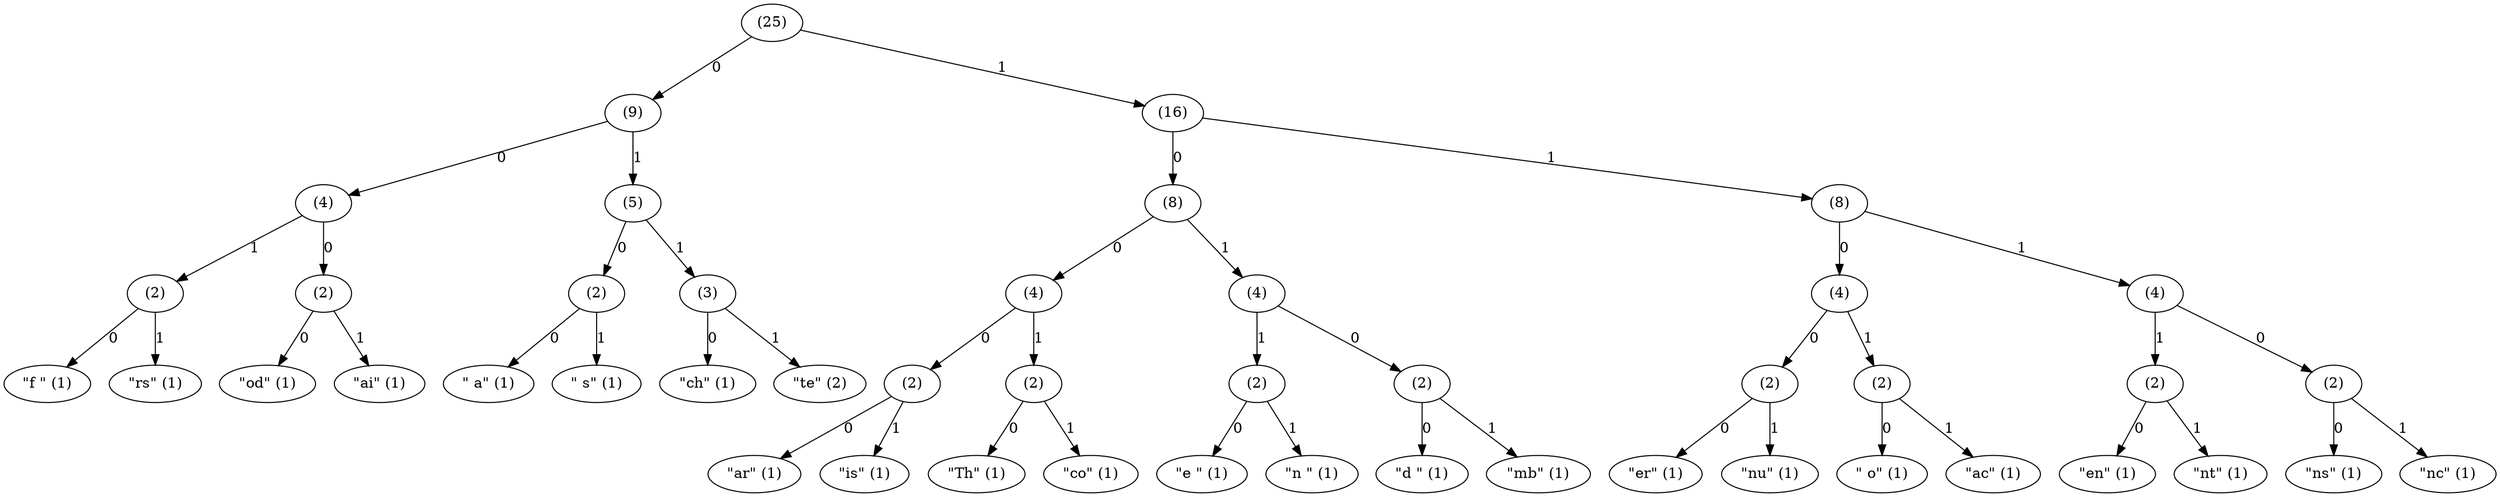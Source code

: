 # Input has 1 extra trailing bytes: 0x2e
digraph {
  leaf_0x2061 [label="\" a\" (1)"];
  leaf_0x2073 [label="\" s\" (1)"];
  internal_0 -> leaf_0x2061 [label="0"];
  internal_0 -> leaf_0x2073 [label="1"];
  leaf_0x6172 [label="\"ar\" (1)"];
  leaf_0x6973 [label="\"is\" (1)"];
  internal_1 -> leaf_0x6172 [label="0"];
  internal_1 -> leaf_0x6973 [label="1"];
  leaf_0x6620 [label="\"f \" (1)"];
  leaf_0x7273 [label="\"rs\" (1)"];
  internal_2 -> leaf_0x6620 [label="0"];
  internal_2 -> leaf_0x7273 [label="1"];
  leaf_0x6f64 [label="\"od\" (1)"];
  leaf_0x6169 [label="\"ai\" (1)"];
  internal_3 -> leaf_0x6f64 [label="0"];
  internal_3 -> leaf_0x6169 [label="1"];
  leaf_0x6572 [label="\"er\" (1)"];
  leaf_0x6e75 [label="\"nu\" (1)"];
  internal_4 -> leaf_0x6572 [label="0"];
  internal_4 -> leaf_0x6e75 [label="1"];
  leaf_0x656e [label="\"en\" (1)"];
  leaf_0x6e74 [label="\"nt\" (1)"];
  internal_5 -> leaf_0x656e [label="0"];
  internal_5 -> leaf_0x6e74 [label="1"];
  leaf_0x6e73 [label="\"ns\" (1)"];
  leaf_0x6e63 [label="\"nc\" (1)"];
  internal_6 -> leaf_0x6e73 [label="0"];
  internal_6 -> leaf_0x6e63 [label="1"];
  leaf_0x206f [label="\" o\" (1)"];
  leaf_0x6163 [label="\"ac\" (1)"];
  internal_7 -> leaf_0x206f [label="0"];
  internal_7 -> leaf_0x6163 [label="1"];
  leaf_0x6520 [label="\"e \" (1)"];
  leaf_0x6e20 [label="\"n \" (1)"];
  internal_8 -> leaf_0x6520 [label="0"];
  internal_8 -> leaf_0x6e20 [label="1"];
  leaf_0x6420 [label="\"d \" (1)"];
  leaf_0x6d62 [label="\"mb\" (1)"];
  internal_9 -> leaf_0x6420 [label="0"];
  internal_9 -> leaf_0x6d62 [label="1"];
  leaf_0x5468 [label="\"Th\" (1)"];
  leaf_0x636f [label="\"co\" (1)"];
  internal_10 -> leaf_0x5468 [label="0"];
  internal_10 -> leaf_0x636f [label="1"];
  leaf_0x6368 [label="\"ch\" (1)"];
  leaf_0x7465 [label="\"te\" (2)"];
  internal_11 -> leaf_0x6368 [label="0"];
  internal_11 -> leaf_0x7465 [label="1"];
  internal_1 [label="(2)"];
  internal_10 [label="(2)"];
  internal_12 -> internal_1 [label="0"];
  internal_12 -> internal_10 [label="1"];
  internal_3 [label="(2)"];
  internal_2 [label="(2)"];
  internal_13 -> internal_3 [label="0"];
  internal_13 -> internal_2 [label="1"];
  internal_4 [label="(2)"];
  internal_7 [label="(2)"];
  internal_14 -> internal_4 [label="0"];
  internal_14 -> internal_7 [label="1"];
  internal_6 [label="(2)"];
  internal_5 [label="(2)"];
  internal_15 -> internal_6 [label="0"];
  internal_15 -> internal_5 [label="1"];
  internal_9 [label="(2)"];
  internal_8 [label="(2)"];
  internal_16 -> internal_9 [label="0"];
  internal_16 -> internal_8 [label="1"];
  internal_0 [label="(2)"];
  internal_11 [label="(3)"];
  internal_17 -> internal_0 [label="0"];
  internal_17 -> internal_11 [label="1"];
  internal_12 [label="(4)"];
  internal_16 [label="(4)"];
  internal_18 -> internal_12 [label="0"];
  internal_18 -> internal_16 [label="1"];
  internal_14 [label="(4)"];
  internal_15 [label="(4)"];
  internal_19 -> internal_14 [label="0"];
  internal_19 -> internal_15 [label="1"];
  internal_13 [label="(4)"];
  internal_17 [label="(5)"];
  internal_20 -> internal_13 [label="0"];
  internal_20 -> internal_17 [label="1"];
  internal_18 [label="(8)"];
  internal_19 [label="(8)"];
  internal_21 -> internal_18 [label="0"];
  internal_21 -> internal_19 [label="1"];
  internal_20 [label="(9)"];
  internal_21 [label="(16)"];
  internal_22 -> internal_20 [label="0"];
  internal_22 -> internal_21 [label="1"];
  internal_22 [label="(25)"];
}
